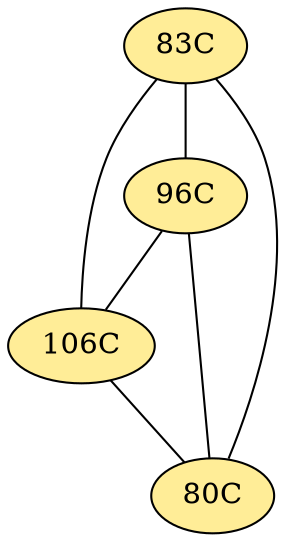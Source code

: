 // The Round Table
graph {
	"83C" [fillcolor="#FFED97" style=radial]
	"96C" [fillcolor="#FFED97" style=radial]
	"83C" -- "96C" [penwidth=1]
	"83C" [fillcolor="#FFED97" style=radial]
	"106C" [fillcolor="#FFED97" style=radial]
	"83C" -- "106C" [penwidth=1]
	"83C" [fillcolor="#FFED97" style=radial]
	"80C" [fillcolor="#FFED97" style=radial]
	"83C" -- "80C" [penwidth=1]
	"96C" [fillcolor="#FFED97" style=radial]
	"106C" [fillcolor="#FFED97" style=radial]
	"96C" -- "106C" [penwidth=1]
	"96C" [fillcolor="#FFED97" style=radial]
	"80C" [fillcolor="#FFED97" style=radial]
	"96C" -- "80C" [penwidth=1]
	"106C" [fillcolor="#FFED97" style=radial]
	"80C" [fillcolor="#FFED97" style=radial]
	"106C" -- "80C" [penwidth=1]
}
